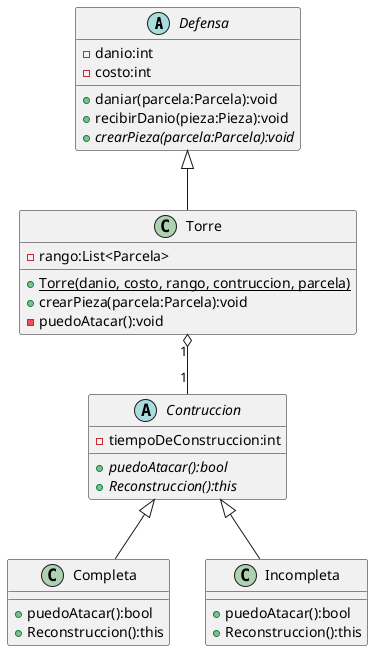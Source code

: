 @startuml

abstract Defensa {
    -danio:int
    -costo:int
    +daniar(parcela:Parcela):void
    +recibirDanio(pieza:Pieza):void
    {abstract}+crearPieza(parcela:Parcela):void
}

class Torre {
    -rango:List<Parcela>
    {static}+Torre(danio, costo, rango, contruccion, parcela)
    +crearPieza(parcela:Parcela):void
    -puedoAtacar():void
}

abstract Contruccion {
    -tiempoDeConstruccion:int
    {abstract} +puedoAtacar():bool
    {abstract} +Reconstruccion():this
}

class Completa {
    +puedoAtacar():bool
    +Reconstruccion():this
}

class Incompleta {
    +puedoAtacar():bool
    +Reconstruccion():this
}

Contruccion <|-- Completa
Contruccion <|-- Incompleta
Defensa <|-- Torre
Torre "1" o-- "1" Contruccion

@enduml
